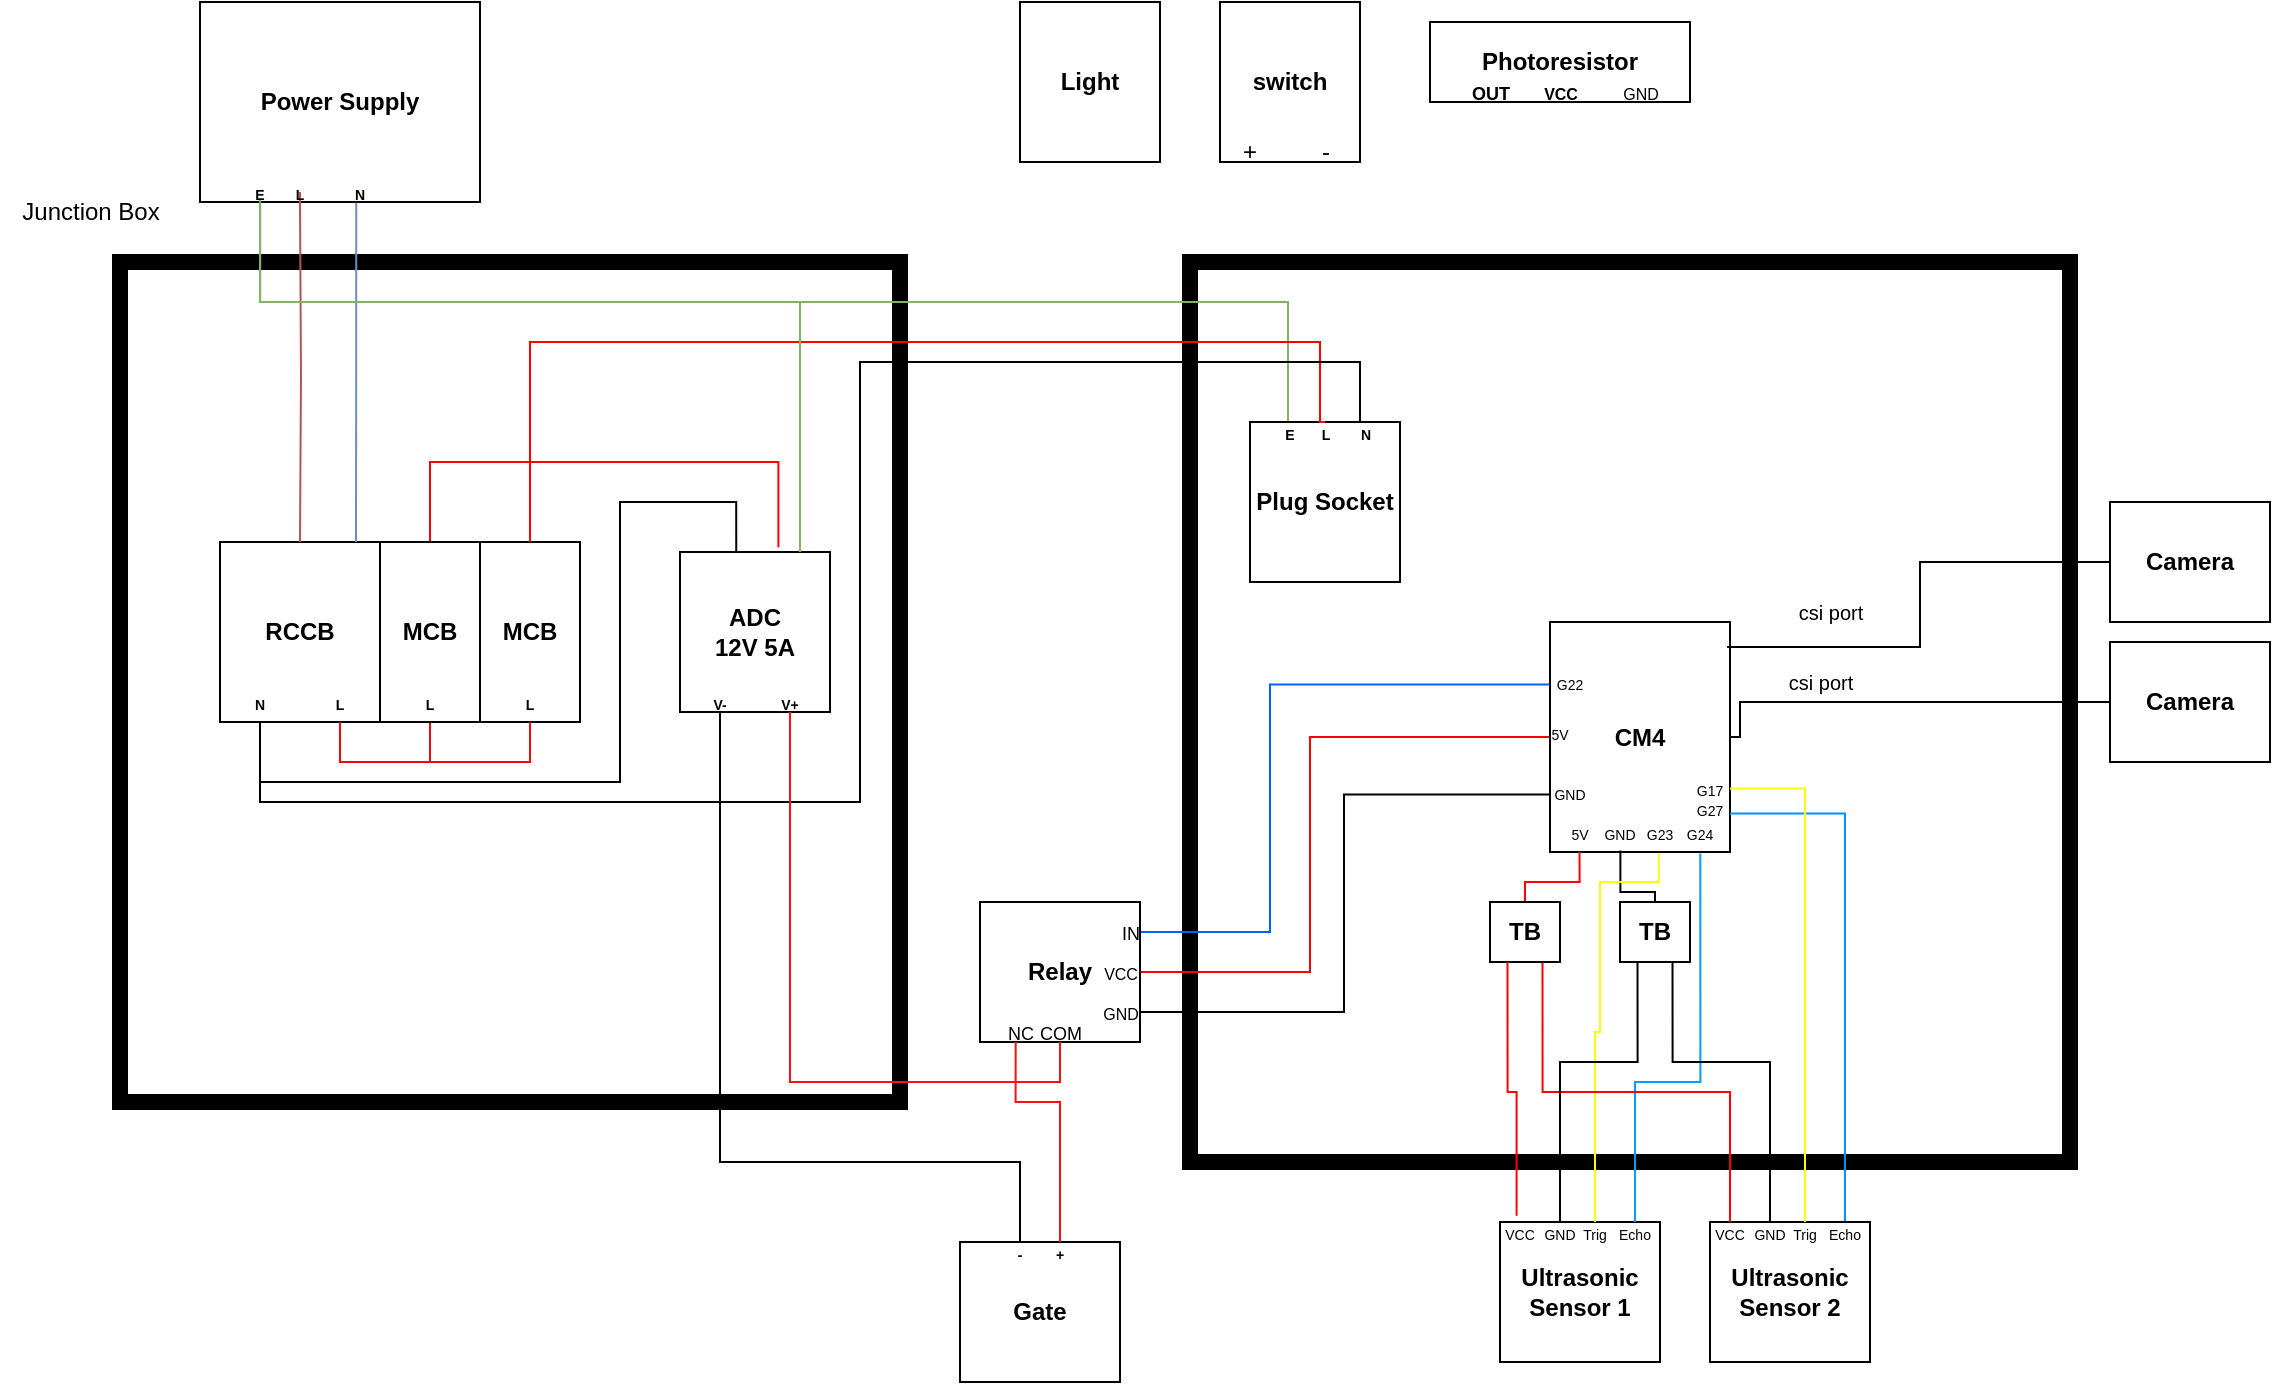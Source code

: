 <mxfile version="24.7.17">
  <diagram name="Page-1" id="wtwuRJDohiXJxMhdiAaB">
    <mxGraphModel dx="2351" dy="816" grid="1" gridSize="10" guides="1" tooltips="1" connect="1" arrows="1" fold="1" page="1" pageScale="1" pageWidth="850" pageHeight="1100" math="0" shadow="0">
      <root>
        <mxCell id="0" />
        <mxCell id="1" parent="0" />
        <mxCell id="ERlevaDysUwHX_WlNaQ5-1" value="" style="rounded=0;whiteSpace=wrap;html=1;fillColor=none;strokeWidth=8;" parent="1" vertex="1">
          <mxGeometry x="-1610" y="160" width="390" height="420" as="geometry" />
        </mxCell>
        <mxCell id="ERlevaDysUwHX_WlNaQ5-2" value="" style="rounded=0;whiteSpace=wrap;html=1;fillColor=none;strokeWidth=8;strokeColor=#000000;" parent="1" vertex="1">
          <mxGeometry x="-1075" y="160" width="440" height="450" as="geometry" />
        </mxCell>
        <mxCell id="ERlevaDysUwHX_WlNaQ5-3" style="edgeStyle=orthogonalEdgeStyle;rounded=0;orthogonalLoop=1;jettySize=auto;html=1;exitX=0;exitY=0.75;exitDx=0;exitDy=0;endArrow=none;endFill=0;entryX=0.962;entryY=0.222;entryDx=0;entryDy=0;entryPerimeter=0;" parent="1" source="ERlevaDysUwHX_WlNaQ5-6" target="ERlevaDysUwHX_WlNaQ5-34" edge="1">
          <mxGeometry relative="1" as="geometry">
            <Array as="points">
              <mxPoint x="-998" y="426" />
              <mxPoint x="-998" y="535" />
              <mxPoint x="-1122" y="535" />
            </Array>
          </mxGeometry>
        </mxCell>
        <mxCell id="ERlevaDysUwHX_WlNaQ5-4" style="edgeStyle=orthogonalEdgeStyle;rounded=0;orthogonalLoop=1;jettySize=auto;html=1;exitX=0;exitY=0.5;exitDx=0;exitDy=0;entryX=1;entryY=0.5;entryDx=0;entryDy=0;endArrow=none;endFill=0;strokeColor=#ff0000;" parent="1" source="ERlevaDysUwHX_WlNaQ5-6" target="ERlevaDysUwHX_WlNaQ5-28" edge="1">
          <mxGeometry relative="1" as="geometry">
            <Array as="points">
              <mxPoint x="-1015" y="398" />
              <mxPoint x="-1015" y="515" />
            </Array>
          </mxGeometry>
        </mxCell>
        <mxCell id="ERlevaDysUwHX_WlNaQ5-5" style="edgeStyle=orthogonalEdgeStyle;rounded=0;orthogonalLoop=1;jettySize=auto;html=1;exitX=0;exitY=0.25;exitDx=0;exitDy=0;endArrow=none;endFill=0;strokeColor=#0062ff;entryX=0.667;entryY=0.5;entryDx=0;entryDy=0;entryPerimeter=0;" parent="1" target="ERlevaDysUwHX_WlNaQ5-29" edge="1">
          <mxGeometry relative="1" as="geometry">
            <mxPoint x="-895" y="371.25" as="sourcePoint" />
            <mxPoint x="-1100" y="500" as="targetPoint" />
            <Array as="points">
              <mxPoint x="-1035" y="371" />
              <mxPoint x="-1035" y="495" />
            </Array>
          </mxGeometry>
        </mxCell>
        <mxCell id="ERlevaDysUwHX_WlNaQ5-6" value="&lt;b&gt;CM4&lt;/b&gt;" style="rounded=0;whiteSpace=wrap;html=1;" parent="1" vertex="1">
          <mxGeometry x="-895" y="340" width="90" height="115" as="geometry" />
        </mxCell>
        <mxCell id="BmCv4My_hSc1jJaQvwXa-7" style="edgeStyle=orthogonalEdgeStyle;rounded=0;orthogonalLoop=1;jettySize=auto;html=1;exitX=0.75;exitY=1;exitDx=0;exitDy=0;entryX=0.5;entryY=1;entryDx=0;entryDy=0;endArrow=none;endFill=0;strokeColor=#f10909;" parent="1" source="ERlevaDysUwHX_WlNaQ5-9" target="BmCv4My_hSc1jJaQvwXa-1" edge="1">
          <mxGeometry relative="1" as="geometry" />
        </mxCell>
        <mxCell id="BmCv4My_hSc1jJaQvwXa-8" style="edgeStyle=orthogonalEdgeStyle;rounded=0;orthogonalLoop=1;jettySize=auto;html=1;exitX=0.25;exitY=1;exitDx=0;exitDy=0;endArrow=none;endFill=0;entryX=0.375;entryY=0.055;entryDx=0;entryDy=0;entryPerimeter=0;" parent="1" source="ERlevaDysUwHX_WlNaQ5-9" target="BmCv4My_hSc1jJaQvwXa-5" edge="1">
          <mxGeometry relative="1" as="geometry">
            <mxPoint x="-1310" y="300" as="targetPoint" />
            <Array as="points">
              <mxPoint x="-1540" y="420" />
              <mxPoint x="-1360" y="420" />
              <mxPoint x="-1360" y="280" />
              <mxPoint x="-1302" y="280" />
            </Array>
          </mxGeometry>
        </mxCell>
        <mxCell id="ERlevaDysUwHX_WlNaQ5-9" value="&lt;b&gt;RCCB&lt;/b&gt;" style="rounded=0;whiteSpace=wrap;html=1;" parent="1" vertex="1">
          <mxGeometry x="-1560" y="300" width="80" height="90" as="geometry" />
        </mxCell>
        <mxCell id="ERlevaDysUwHX_WlNaQ5-13" value="&lt;b&gt;Ultrasonic Sensor 1&lt;/b&gt;" style="rounded=0;whiteSpace=wrap;html=1;" parent="1" vertex="1">
          <mxGeometry x="-920" y="640" width="80" height="70" as="geometry" />
        </mxCell>
        <mxCell id="ERlevaDysUwHX_WlNaQ5-14" value="&lt;b&gt;Camera&lt;/b&gt;" style="rounded=0;whiteSpace=wrap;html=1;" parent="1" vertex="1">
          <mxGeometry x="-615" y="280" width="80" height="60" as="geometry" />
        </mxCell>
        <mxCell id="BmCv4My_hSc1jJaQvwXa-4" style="edgeStyle=orthogonalEdgeStyle;rounded=0;orthogonalLoop=1;jettySize=auto;html=1;exitX=0.25;exitY=1;exitDx=0;exitDy=0;entryX=0.25;entryY=0;entryDx=0;entryDy=0;endArrow=none;endFill=0;fillColor=#d5e8d4;strokeColor=#82b366;" parent="1" source="ERlevaDysUwHX_WlNaQ5-15" target="BmCv4My_hSc1jJaQvwXa-3" edge="1">
          <mxGeometry relative="1" as="geometry">
            <Array as="points">
              <mxPoint x="-1540" y="130" />
              <mxPoint x="-1540" y="180" />
              <mxPoint x="-1026" y="180" />
              <mxPoint x="-1026" y="240" />
            </Array>
          </mxGeometry>
        </mxCell>
        <mxCell id="ERlevaDysUwHX_WlNaQ5-15" value="&lt;b&gt;Power Supply&lt;/b&gt;" style="rounded=0;whiteSpace=wrap;html=1;" parent="1" vertex="1">
          <mxGeometry x="-1570" y="30" width="140" height="100" as="geometry" />
        </mxCell>
        <mxCell id="ERlevaDysUwHX_WlNaQ5-17" value="&lt;b&gt;Gate&lt;/b&gt;" style="rounded=0;whiteSpace=wrap;html=1;" parent="1" vertex="1">
          <mxGeometry x="-1190" y="650" width="80" height="70" as="geometry" />
        </mxCell>
        <mxCell id="ERlevaDysUwHX_WlNaQ5-19" value="&lt;b&gt;switch&lt;/b&gt;" style="rounded=0;whiteSpace=wrap;html=1;" parent="1" vertex="1">
          <mxGeometry x="-1060" y="30" width="70" height="80" as="geometry" />
        </mxCell>
        <mxCell id="ERlevaDysUwHX_WlNaQ5-20" value="&lt;font style=&quot;font-size: 7px;&quot;&gt;VCC&lt;/font&gt;" style="text;html=1;align=center;verticalAlign=middle;whiteSpace=wrap;rounded=0;" parent="1" vertex="1">
          <mxGeometry x="-920" y="640" width="20" height="10" as="geometry" />
        </mxCell>
        <mxCell id="ERlevaDysUwHX_WlNaQ5-21" value="&lt;font style=&quot;font-size: 7px;&quot;&gt;GND&lt;/font&gt;" style="text;html=1;align=center;verticalAlign=middle;whiteSpace=wrap;rounded=0;" parent="1" vertex="1">
          <mxGeometry x="-900" y="640" width="20" height="10" as="geometry" />
        </mxCell>
        <mxCell id="ERlevaDysUwHX_WlNaQ5-22" value="&lt;span style=&quot;font-size: 7px;&quot;&gt;Trig&lt;/span&gt;" style="text;html=1;align=center;verticalAlign=middle;whiteSpace=wrap;rounded=0;" parent="1" vertex="1">
          <mxGeometry x="-885" y="640" width="25" height="10" as="geometry" />
        </mxCell>
        <mxCell id="yuBtgFHOLs6tTAab4F3q-2" style="edgeStyle=orthogonalEdgeStyle;rounded=0;orthogonalLoop=1;jettySize=auto;html=1;entryX=0.5;entryY=0;entryDx=0;entryDy=0;endArrow=none;endFill=0;strokeColor=#ff0000;exitX=0.164;exitY=0.999;exitDx=0;exitDy=0;exitPerimeter=0;" parent="1" source="ERlevaDysUwHX_WlNaQ5-6" target="yuBtgFHOLs6tTAab4F3q-1" edge="1">
          <mxGeometry relative="1" as="geometry">
            <mxPoint x="-880" y="460" as="sourcePoint" />
            <Array as="points">
              <mxPoint x="-880" y="470" />
              <mxPoint x="-908" y="470" />
            </Array>
          </mxGeometry>
        </mxCell>
        <mxCell id="ERlevaDysUwHX_WlNaQ5-23" value="&lt;font style=&quot;font-size: 7px;&quot;&gt;5V&lt;/font&gt;" style="text;html=1;align=center;verticalAlign=middle;whiteSpace=wrap;rounded=0;" parent="1" vertex="1">
          <mxGeometry x="-890" y="440" width="20" height="10" as="geometry" />
        </mxCell>
        <mxCell id="yuBtgFHOLs6tTAab4F3q-7" value="" style="edgeStyle=orthogonalEdgeStyle;rounded=0;orthogonalLoop=1;jettySize=auto;html=1;exitX=0.391;exitY=0.994;exitDx=0;exitDy=0;exitPerimeter=0;endArrow=none;endFill=0;" parent="1" source="ERlevaDysUwHX_WlNaQ5-6" target="yuBtgFHOLs6tTAab4F3q-6" edge="1">
          <mxGeometry relative="1" as="geometry">
            <mxPoint x="-860" y="460" as="sourcePoint" />
          </mxGeometry>
        </mxCell>
        <mxCell id="ERlevaDysUwHX_WlNaQ5-24" value="&lt;font style=&quot;font-size: 7px;&quot;&gt;GND&lt;/font&gt;" style="text;html=1;align=center;verticalAlign=middle;whiteSpace=wrap;rounded=0;" parent="1" vertex="1">
          <mxGeometry x="-870" y="440" width="20" height="10" as="geometry" />
        </mxCell>
        <mxCell id="yuBtgFHOLs6tTAab4F3q-10" style="edgeStyle=orthogonalEdgeStyle;rounded=0;orthogonalLoop=1;jettySize=auto;html=1;entryX=0.5;entryY=0;entryDx=0;entryDy=0;exitX=0.604;exitY=1.004;exitDx=0;exitDy=0;exitPerimeter=0;strokeColor=#fbff05;endArrow=none;endFill=0;" parent="1" source="ERlevaDysUwHX_WlNaQ5-6" target="ERlevaDysUwHX_WlNaQ5-22" edge="1">
          <mxGeometry relative="1" as="geometry">
            <mxPoint x="-840" y="460" as="sourcePoint" />
            <Array as="points">
              <mxPoint x="-841" y="470" />
              <mxPoint x="-870" y="470" />
              <mxPoint x="-870" y="545" />
              <mxPoint x="-872" y="545" />
            </Array>
          </mxGeometry>
        </mxCell>
        <mxCell id="ERlevaDysUwHX_WlNaQ5-25" value="&lt;span style=&quot;font-size: 7px;&quot;&gt;G23&lt;/span&gt;" style="text;html=1;align=center;verticalAlign=middle;whiteSpace=wrap;rounded=0;" parent="1" vertex="1">
          <mxGeometry x="-850" y="440" width="20" height="10" as="geometry" />
        </mxCell>
        <mxCell id="ERlevaDysUwHX_WlNaQ5-28" value="&lt;b&gt;Relay&lt;/b&gt;" style="rounded=0;whiteSpace=wrap;html=1;" parent="1" vertex="1">
          <mxGeometry x="-1180" y="480" width="80" height="70" as="geometry" />
        </mxCell>
        <mxCell id="ERlevaDysUwHX_WlNaQ5-29" value="&lt;font style=&quot;font-size: 9px;&quot;&gt;IN&lt;/font&gt;" style="text;html=1;align=center;verticalAlign=middle;resizable=0;points=[];autosize=1;strokeColor=none;fillColor=none;" parent="1" vertex="1">
          <mxGeometry x="-1120" y="480" width="30" height="30" as="geometry" />
        </mxCell>
        <mxCell id="ERlevaDysUwHX_WlNaQ5-30" value="&lt;span style=&quot;font-size: 8px;&quot;&gt;VCC&lt;/span&gt;" style="text;html=1;align=center;verticalAlign=middle;resizable=0;points=[];autosize=1;strokeColor=none;fillColor=none;" parent="1" vertex="1">
          <mxGeometry x="-1130" y="500" width="40" height="30" as="geometry" />
        </mxCell>
        <mxCell id="ERlevaDysUwHX_WlNaQ5-31" value="&lt;font size=&quot;1&quot;&gt;&lt;span style=&quot;font-size: 8px;&quot;&gt;GND&lt;/span&gt;&lt;/font&gt;" style="text;html=1;align=center;verticalAlign=middle;resizable=0;points=[];autosize=1;strokeColor=none;fillColor=none;" parent="1" vertex="1">
          <mxGeometry x="-1130" y="520" width="40" height="30" as="geometry" />
        </mxCell>
        <mxCell id="ERlevaDysUwHX_WlNaQ5-32" style="edgeStyle=orthogonalEdgeStyle;rounded=0;orthogonalLoop=1;jettySize=auto;html=1;entryX=0.5;entryY=0;entryDx=0;entryDy=0;endArrow=none;endFill=0;fillColor=#f8cecc;strokeColor=#b85450;" parent="1" target="ERlevaDysUwHX_WlNaQ5-9" edge="1">
          <mxGeometry relative="1" as="geometry">
            <Array as="points" />
            <mxPoint x="-1520" y="130" as="sourcePoint" />
          </mxGeometry>
        </mxCell>
        <mxCell id="ERlevaDysUwHX_WlNaQ5-33" value="&lt;font style=&quot;font-size: 9px;&quot;&gt;NC&lt;/font&gt;" style="text;html=1;align=center;verticalAlign=middle;resizable=0;points=[];autosize=1;strokeColor=none;fillColor=none;" parent="1" vertex="1">
          <mxGeometry x="-1180" y="530" width="40" height="30" as="geometry" />
        </mxCell>
        <mxCell id="ERlevaDysUwHX_WlNaQ5-34" value="&lt;font style=&quot;font-size: 9px;&quot;&gt;COM&lt;/font&gt;" style="text;html=1;align=center;verticalAlign=middle;resizable=0;points=[];autosize=1;strokeColor=none;fillColor=none;" parent="1" vertex="1">
          <mxGeometry x="-1160" y="530" width="40" height="30" as="geometry" />
        </mxCell>
        <mxCell id="ERlevaDysUwHX_WlNaQ5-35" value="&lt;font style=&quot;font-size: 7px;&quot;&gt;5V&lt;/font&gt;" style="text;html=1;align=center;verticalAlign=middle;whiteSpace=wrap;rounded=0;" parent="1" vertex="1">
          <mxGeometry x="-900" y="390" width="20" height="10" as="geometry" />
        </mxCell>
        <mxCell id="ERlevaDysUwHX_WlNaQ5-36" value="&lt;font style=&quot;font-size: 7px;&quot;&gt;GND&lt;/font&gt;" style="text;html=1;align=center;verticalAlign=middle;whiteSpace=wrap;rounded=0;" parent="1" vertex="1">
          <mxGeometry x="-895" y="420" width="20" height="10" as="geometry" />
        </mxCell>
        <mxCell id="ERlevaDysUwHX_WlNaQ5-37" value="&lt;span style=&quot;font-size: 7px;&quot;&gt;G22&lt;/span&gt;" style="text;html=1;align=center;verticalAlign=middle;whiteSpace=wrap;rounded=0;" parent="1" vertex="1">
          <mxGeometry x="-895" y="365" width="20" height="10" as="geometry" />
        </mxCell>
        <mxCell id="ERlevaDysUwHX_WlNaQ5-38" value="&lt;span style=&quot;font-size: 7px;&quot;&gt;&lt;b&gt;-&lt;/b&gt;&lt;/span&gt;" style="text;html=1;align=center;verticalAlign=middle;whiteSpace=wrap;rounded=0;strokeWidth=0;" parent="1" vertex="1">
          <mxGeometry x="-1170" y="650" width="20" height="10" as="geometry" />
        </mxCell>
        <mxCell id="ERlevaDysUwHX_WlNaQ5-39" value="&lt;span style=&quot;font-size: 7px;&quot;&gt;&lt;b&gt;+&lt;/b&gt;&lt;/span&gt;" style="text;html=1;align=center;verticalAlign=middle;whiteSpace=wrap;rounded=0;strokeWidth=0;" parent="1" vertex="1">
          <mxGeometry x="-1150" y="650" width="20" height="10" as="geometry" />
        </mxCell>
        <mxCell id="ERlevaDysUwHX_WlNaQ5-40" value="Junction Box" style="text;html=1;align=center;verticalAlign=middle;resizable=0;points=[];autosize=1;strokeColor=none;fillColor=none;" parent="1" vertex="1">
          <mxGeometry x="-1670" y="120" width="90" height="30" as="geometry" />
        </mxCell>
        <mxCell id="ERlevaDysUwHX_WlNaQ5-41" value="" style="edgeStyle=orthogonalEdgeStyle;rounded=0;orthogonalLoop=1;jettySize=auto;html=1;entryX=0;entryY=0.5;entryDx=0;entryDy=0;endArrow=none;endFill=0;exitX=0.984;exitY=0.109;exitDx=0;exitDy=0;exitPerimeter=0;" parent="1" source="ERlevaDysUwHX_WlNaQ5-6" target="ERlevaDysUwHX_WlNaQ5-14" edge="1">
          <mxGeometry relative="1" as="geometry">
            <mxPoint x="-805" y="398" as="sourcePoint" />
            <mxPoint x="-735" y="398" as="targetPoint" />
          </mxGeometry>
        </mxCell>
        <mxCell id="ERlevaDysUwHX_WlNaQ5-42" value="&lt;font style=&quot;font-size: 10px;&quot;&gt;csi port&lt;/font&gt;" style="text;html=1;align=center;verticalAlign=middle;resizable=0;points=[];autosize=1;strokeColor=none;fillColor=none;" parent="1" vertex="1">
          <mxGeometry x="-785" y="320" width="60" height="30" as="geometry" />
        </mxCell>
        <mxCell id="I6IkkmFx6_OGAasFasy2-1" value="+" style="text;html=1;align=center;verticalAlign=middle;whiteSpace=wrap;rounded=0;" parent="1" vertex="1">
          <mxGeometry x="-1060" y="105" width="30" as="geometry" />
        </mxCell>
        <mxCell id="I6IkkmFx6_OGAasFasy2-2" value="-" style="text;html=1;align=center;verticalAlign=middle;whiteSpace=wrap;rounded=0;" parent="1" vertex="1">
          <mxGeometry x="-1022.5" y="100" width="30" height="10" as="geometry" />
        </mxCell>
        <mxCell id="I6IkkmFx6_OGAasFasy2-3" value="&lt;b&gt;Photoresistor&lt;/b&gt;" style="rounded=0;whiteSpace=wrap;html=1;rotation=0;" parent="1" vertex="1">
          <mxGeometry x="-955" y="40" width="130" height="40" as="geometry" />
        </mxCell>
        <mxCell id="I6IkkmFx6_OGAasFasy2-7" value="&lt;span style=&quot;font-size: 8px;&quot;&gt;&lt;b&gt;VCC&lt;/b&gt;&lt;/span&gt;" style="text;html=1;align=center;verticalAlign=middle;resizable=0;points=[];autosize=1;strokeColor=none;fillColor=none;" parent="1" vertex="1">
          <mxGeometry x="-910" y="60" width="40" height="30" as="geometry" />
        </mxCell>
        <mxCell id="I6IkkmFx6_OGAasFasy2-8" value="&lt;font size=&quot;1&quot;&gt;&lt;span style=&quot;font-size: 8px;&quot;&gt;GND&lt;/span&gt;&lt;/font&gt;" style="text;html=1;align=center;verticalAlign=middle;resizable=0;points=[];autosize=1;strokeColor=none;fillColor=none;" parent="1" vertex="1">
          <mxGeometry x="-870" y="60" width="40" height="30" as="geometry" />
        </mxCell>
        <mxCell id="I6IkkmFx6_OGAasFasy2-9" value="&lt;font style=&quot;font-size: 9px;&quot;&gt;&lt;b&gt;OUT&lt;/b&gt;&lt;/font&gt;" style="text;html=1;align=center;verticalAlign=middle;resizable=0;points=[];autosize=1;strokeColor=none;fillColor=none;" parent="1" vertex="1">
          <mxGeometry x="-945" y="60" width="40" height="30" as="geometry" />
        </mxCell>
        <mxCell id="I6IkkmFx6_OGAasFasy2-17" value="&lt;b&gt;Light&lt;/b&gt;" style="rounded=0;whiteSpace=wrap;html=1;" parent="1" vertex="1">
          <mxGeometry x="-1160" y="30" width="70" height="80" as="geometry" />
        </mxCell>
        <mxCell id="I6IkkmFx6_OGAasFasy2-18" style="edgeStyle=orthogonalEdgeStyle;rounded=0;orthogonalLoop=1;jettySize=auto;html=1;exitX=0.656;exitY=-0.029;exitDx=0;exitDy=0;entryX=0.5;entryY=0;entryDx=0;entryDy=0;endArrow=none;endFill=0;strokeColor=#ff0000;exitPerimeter=0;" parent="1" source="BmCv4My_hSc1jJaQvwXa-5" target="BmCv4My_hSc1jJaQvwXa-1" edge="1">
          <mxGeometry relative="1" as="geometry">
            <Array as="points">
              <mxPoint x="-1281" y="260" />
              <mxPoint x="-1455" y="260" />
            </Array>
          </mxGeometry>
        </mxCell>
        <mxCell id="BmCv4My_hSc1jJaQvwXa-1" value="&lt;b&gt;MCB&lt;/b&gt;" style="rounded=0;whiteSpace=wrap;html=1;" parent="1" vertex="1">
          <mxGeometry x="-1480" y="300" width="50" height="90" as="geometry" />
        </mxCell>
        <mxCell id="BmCv4My_hSc1jJaQvwXa-2" value="&lt;b&gt;MCB&lt;/b&gt;" style="rounded=0;whiteSpace=wrap;html=1;" parent="1" vertex="1">
          <mxGeometry x="-1430" y="300" width="50" height="90" as="geometry" />
        </mxCell>
        <mxCell id="BmCv4My_hSc1jJaQvwXa-3" value="&lt;b&gt;Plug Socket&lt;/b&gt;" style="rounded=0;whiteSpace=wrap;html=1;" parent="1" vertex="1">
          <mxGeometry x="-1045" y="240" width="75" height="80" as="geometry" />
        </mxCell>
        <mxCell id="BmCv4My_hSc1jJaQvwXa-5" value="&lt;b&gt;ADC&lt;/b&gt;&lt;div&gt;&lt;b&gt;12V 5A&lt;/b&gt;&lt;/div&gt;" style="rounded=0;whiteSpace=wrap;html=1;" parent="1" vertex="1">
          <mxGeometry x="-1330" y="305" width="75" height="80" as="geometry" />
        </mxCell>
        <mxCell id="BmCv4My_hSc1jJaQvwXa-6" style="edgeStyle=orthogonalEdgeStyle;rounded=0;orthogonalLoop=1;jettySize=auto;html=1;exitX=0.558;exitY=1.004;exitDx=0;exitDy=0;endArrow=none;endFill=0;exitPerimeter=0;fillColor=#dae8fc;strokeColor=#6c8ebf;" parent="1" source="ERlevaDysUwHX_WlNaQ5-15" edge="1">
          <mxGeometry relative="1" as="geometry">
            <mxPoint x="-1492" y="300" as="targetPoint" />
          </mxGeometry>
        </mxCell>
        <mxCell id="BmCv4My_hSc1jJaQvwXa-9" style="edgeStyle=orthogonalEdgeStyle;rounded=0;orthogonalLoop=1;jettySize=auto;html=1;exitX=0.75;exitY=1;exitDx=0;exitDy=0;entryX=0.5;entryY=1;entryDx=0;entryDy=0;endArrow=none;endFill=0;strokeColor=#f10909;" parent="1" source="ERlevaDysUwHX_WlNaQ5-9" target="BmCv4My_hSc1jJaQvwXa-2" edge="1">
          <mxGeometry relative="1" as="geometry">
            <mxPoint x="-1490" y="400" as="sourcePoint" />
            <mxPoint x="-1445" y="400" as="targetPoint" />
          </mxGeometry>
        </mxCell>
        <mxCell id="BmCv4My_hSc1jJaQvwXa-10" style="edgeStyle=orthogonalEdgeStyle;rounded=0;orthogonalLoop=1;jettySize=auto;html=1;exitX=0.5;exitY=0;exitDx=0;exitDy=0;entryX=0.5;entryY=0;entryDx=0;entryDy=0;endArrow=none;endFill=0;strokeColor=#ff0000;" parent="1" source="BmCv4My_hSc1jJaQvwXa-3" target="BmCv4My_hSc1jJaQvwXa-2" edge="1">
          <mxGeometry relative="1" as="geometry">
            <mxPoint x="-1270" y="390" as="sourcePoint" />
            <mxPoint x="-1445" y="310" as="targetPoint" />
            <Array as="points">
              <mxPoint x="-1010" y="240" />
              <mxPoint x="-1010" y="200" />
              <mxPoint x="-1405" y="200" />
            </Array>
          </mxGeometry>
        </mxCell>
        <mxCell id="BmCv4My_hSc1jJaQvwXa-11" style="edgeStyle=orthogonalEdgeStyle;rounded=0;orthogonalLoop=1;jettySize=auto;html=1;exitX=0.25;exitY=1;exitDx=0;exitDy=0;entryX=0.75;entryY=0;entryDx=0;entryDy=0;endArrow=none;endFill=0;" parent="1" source="ERlevaDysUwHX_WlNaQ5-9" target="BmCv4My_hSc1jJaQvwXa-3" edge="1">
          <mxGeometry relative="1" as="geometry">
            <mxPoint x="-1530" y="400" as="sourcePoint" />
            <mxPoint x="-1301" y="395" as="targetPoint" />
            <Array as="points">
              <mxPoint x="-1540" y="430" />
              <mxPoint x="-1240" y="430" />
              <mxPoint x="-1240" y="210" />
              <mxPoint x="-990" y="210" />
              <mxPoint x="-990" y="240" />
            </Array>
          </mxGeometry>
        </mxCell>
        <mxCell id="BmCv4My_hSc1jJaQvwXa-13" value="&lt;span style=&quot;font-size: 7px;&quot;&gt;Echo&lt;/span&gt;" style="text;html=1;align=center;verticalAlign=middle;whiteSpace=wrap;rounded=0;" parent="1" vertex="1">
          <mxGeometry x="-865" y="640" width="25" height="10" as="geometry" />
        </mxCell>
        <mxCell id="yuBtgFHOLs6tTAab4F3q-11" style="edgeStyle=orthogonalEdgeStyle;rounded=0;orthogonalLoop=1;jettySize=auto;html=1;entryX=0.5;entryY=0;entryDx=0;entryDy=0;strokeColor=#009dff;exitX=0.835;exitY=1.006;exitDx=0;exitDy=0;exitPerimeter=0;endArrow=none;endFill=0;" parent="1" source="ERlevaDysUwHX_WlNaQ5-6" target="BmCv4My_hSc1jJaQvwXa-13" edge="1">
          <mxGeometry relative="1" as="geometry">
            <mxPoint x="-820" y="460" as="sourcePoint" />
            <Array as="points">
              <mxPoint x="-820" y="570" />
              <mxPoint x="-853" y="570" />
            </Array>
          </mxGeometry>
        </mxCell>
        <mxCell id="BmCv4My_hSc1jJaQvwXa-16" value="&lt;span style=&quot;font-size: 7px;&quot;&gt;G24&lt;/span&gt;" style="text;html=1;align=center;verticalAlign=middle;whiteSpace=wrap;rounded=0;" parent="1" vertex="1">
          <mxGeometry x="-830" y="440" width="20" height="10" as="geometry" />
        </mxCell>
        <mxCell id="BmCv4My_hSc1jJaQvwXa-17" value="&lt;b&gt;Camera&lt;/b&gt;" style="rounded=0;whiteSpace=wrap;html=1;" parent="1" vertex="1">
          <mxGeometry x="-615" y="350" width="80" height="60" as="geometry" />
        </mxCell>
        <mxCell id="BmCv4My_hSc1jJaQvwXa-18" value="" style="edgeStyle=orthogonalEdgeStyle;rounded=0;orthogonalLoop=1;jettySize=auto;html=1;entryX=0;entryY=0.5;entryDx=0;entryDy=0;endArrow=none;endFill=0;exitX=1;exitY=0.5;exitDx=0;exitDy=0;" parent="1" source="ERlevaDysUwHX_WlNaQ5-6" target="BmCv4My_hSc1jJaQvwXa-17" edge="1">
          <mxGeometry relative="1" as="geometry">
            <mxPoint x="-806" y="420" as="sourcePoint" />
            <mxPoint x="-735" y="486.25" as="targetPoint" />
            <Array as="points">
              <mxPoint x="-800" y="398" />
              <mxPoint x="-800" y="380" />
            </Array>
          </mxGeometry>
        </mxCell>
        <mxCell id="BmCv4My_hSc1jJaQvwXa-19" value="&lt;font style=&quot;font-size: 10px;&quot;&gt;csi port&lt;/font&gt;" style="text;html=1;align=center;verticalAlign=middle;resizable=0;points=[];autosize=1;strokeColor=none;fillColor=none;" parent="1" vertex="1">
          <mxGeometry x="-790" y="355" width="60" height="30" as="geometry" />
        </mxCell>
        <mxCell id="yuBtgFHOLs6tTAab4F3q-14" style="edgeStyle=orthogonalEdgeStyle;rounded=0;orthogonalLoop=1;jettySize=auto;html=1;entryX=0.5;entryY=0;entryDx=0;entryDy=0;exitX=1;exitY=0.75;exitDx=0;exitDy=0;strokeColor=#0091ff;endArrow=none;endFill=0;" parent="1" source="BmCv4My_hSc1jJaQvwXa-28" target="BmCv4My_hSc1jJaQvwXa-41" edge="1">
          <mxGeometry relative="1" as="geometry">
            <mxPoint x="-800" y="440" as="sourcePoint" />
          </mxGeometry>
        </mxCell>
        <mxCell id="BmCv4My_hSc1jJaQvwXa-28" value="&lt;span style=&quot;font-size: 7px;&quot;&gt;G27&lt;/span&gt;" style="text;html=1;align=center;verticalAlign=middle;whiteSpace=wrap;rounded=0;" parent="1" vertex="1">
          <mxGeometry x="-825" y="428.25" width="20" height="10" as="geometry" />
        </mxCell>
        <mxCell id="BmCv4My_hSc1jJaQvwXa-37" value="&lt;b&gt;Ultrasonic Sensor 2&lt;/b&gt;" style="rounded=0;whiteSpace=wrap;html=1;" parent="1" vertex="1">
          <mxGeometry x="-815" y="640" width="80" height="70" as="geometry" />
        </mxCell>
        <mxCell id="BmCv4My_hSc1jJaQvwXa-38" value="&lt;font style=&quot;font-size: 7px;&quot;&gt;VCC&lt;/font&gt;" style="text;html=1;align=center;verticalAlign=middle;whiteSpace=wrap;rounded=0;" parent="1" vertex="1">
          <mxGeometry x="-815" y="640" width="20" height="10" as="geometry" />
        </mxCell>
        <mxCell id="BmCv4My_hSc1jJaQvwXa-39" value="&lt;font style=&quot;font-size: 7px;&quot;&gt;GND&lt;/font&gt;" style="text;html=1;align=center;verticalAlign=middle;whiteSpace=wrap;rounded=0;" parent="1" vertex="1">
          <mxGeometry x="-795" y="640" width="20" height="10" as="geometry" />
        </mxCell>
        <mxCell id="BmCv4My_hSc1jJaQvwXa-40" value="&lt;span style=&quot;font-size: 7px;&quot;&gt;Trig&lt;/span&gt;" style="text;html=1;align=center;verticalAlign=middle;whiteSpace=wrap;rounded=0;" parent="1" vertex="1">
          <mxGeometry x="-780" y="640" width="25" height="10" as="geometry" />
        </mxCell>
        <mxCell id="BmCv4My_hSc1jJaQvwXa-41" value="&lt;span style=&quot;font-size: 7px;&quot;&gt;Echo&lt;/span&gt;" style="text;html=1;align=center;verticalAlign=middle;whiteSpace=wrap;rounded=0;" parent="1" vertex="1">
          <mxGeometry x="-760" y="640" width="25" height="10" as="geometry" />
        </mxCell>
        <mxCell id="yuBtgFHOLs6tTAab4F3q-13" style="edgeStyle=orthogonalEdgeStyle;rounded=0;orthogonalLoop=1;jettySize=auto;html=1;entryX=0.5;entryY=0;entryDx=0;entryDy=0;exitX=1;exitY=0.5;exitDx=0;exitDy=0;endArrow=none;endFill=0;strokeColor=#fbff05;" parent="1" source="BmCv4My_hSc1jJaQvwXa-42" target="BmCv4My_hSc1jJaQvwXa-40" edge="1">
          <mxGeometry relative="1" as="geometry">
            <mxPoint x="-800" y="423" as="sourcePoint" />
          </mxGeometry>
        </mxCell>
        <mxCell id="BmCv4My_hSc1jJaQvwXa-42" value="&lt;span style=&quot;font-size: 7px;&quot;&gt;G17&lt;/span&gt;" style="text;html=1;align=center;verticalAlign=middle;whiteSpace=wrap;rounded=0;" parent="1" vertex="1">
          <mxGeometry x="-825" y="418.25" width="20" height="10" as="geometry" />
        </mxCell>
        <mxCell id="BmCv4My_hSc1jJaQvwXa-49" style="edgeStyle=orthogonalEdgeStyle;rounded=0;orthogonalLoop=1;jettySize=auto;html=1;exitX=0.215;exitY=0.983;exitDx=0;exitDy=0;endArrow=none;endFill=0;fillColor=#d5e8d4;strokeColor=#82b366;exitPerimeter=0;" parent="1" source="ERlevaDysUwHX_WlNaQ5-15" edge="1">
          <mxGeometry relative="1" as="geometry">
            <mxPoint x="-1525" y="140" as="sourcePoint" />
            <mxPoint x="-1270" y="305" as="targetPoint" />
            <Array as="points">
              <mxPoint x="-1540" y="180" />
              <mxPoint x="-1270" y="180" />
              <mxPoint x="-1270" y="304" />
            </Array>
          </mxGeometry>
        </mxCell>
        <mxCell id="BmCv4My_hSc1jJaQvwXa-50" style="edgeStyle=orthogonalEdgeStyle;rounded=0;orthogonalLoop=1;jettySize=auto;html=1;exitX=0.5;exitY=1;exitDx=0;exitDy=0;endArrow=none;endFill=0;strokeColor=#FF0F0F;entryX=0.5;entryY=0.667;entryDx=0;entryDy=0;entryPerimeter=0;" parent="1" source="BmCv4My_hSc1jJaQvwXa-53" target="ERlevaDysUwHX_WlNaQ5-34" edge="1">
          <mxGeometry relative="1" as="geometry">
            <mxPoint x="-1340" y="620" as="sourcePoint" />
            <mxPoint x="-1340" y="760" as="targetPoint" />
            <Array as="points">
              <mxPoint x="-1275" y="570" />
              <mxPoint x="-1140" y="570" />
            </Array>
          </mxGeometry>
        </mxCell>
        <mxCell id="BmCv4My_hSc1jJaQvwXa-51" style="edgeStyle=orthogonalEdgeStyle;rounded=0;orthogonalLoop=1;jettySize=auto;html=1;entryX=0.5;entryY=0;entryDx=0;entryDy=0;endArrow=none;endFill=0;exitX=0.5;exitY=1;exitDx=0;exitDy=0;" parent="1" source="BmCv4My_hSc1jJaQvwXa-52" target="ERlevaDysUwHX_WlNaQ5-38" edge="1">
          <mxGeometry relative="1" as="geometry">
            <mxPoint x="-1292.72" y="620" as="sourcePoint" />
            <mxPoint x="-1292.72" y="760" as="targetPoint" />
            <Array as="points">
              <mxPoint x="-1310" y="610" />
              <mxPoint x="-1160" y="610" />
            </Array>
          </mxGeometry>
        </mxCell>
        <mxCell id="BmCv4My_hSc1jJaQvwXa-52" value="&lt;span style=&quot;font-size: 7px;&quot;&gt;&lt;b&gt;V-&lt;/b&gt;&lt;/span&gt;" style="text;html=1;align=center;verticalAlign=middle;whiteSpace=wrap;rounded=0;strokeWidth=0;" parent="1" vertex="1">
          <mxGeometry x="-1320" y="375" width="20" height="10" as="geometry" />
        </mxCell>
        <mxCell id="BmCv4My_hSc1jJaQvwXa-53" value="&lt;span style=&quot;font-size: 7px;&quot;&gt;&lt;b&gt;V+&lt;/b&gt;&lt;/span&gt;" style="text;html=1;align=center;verticalAlign=middle;whiteSpace=wrap;rounded=0;strokeWidth=0;" parent="1" vertex="1">
          <mxGeometry x="-1285" y="375" width="20" height="10" as="geometry" />
        </mxCell>
        <mxCell id="BmCv4My_hSc1jJaQvwXa-54" style="edgeStyle=orthogonalEdgeStyle;rounded=0;orthogonalLoop=1;jettySize=auto;html=1;exitX=0.5;exitY=0;exitDx=0;exitDy=0;endArrow=none;endFill=0;strokeColor=#FF0F0F;entryX=0.446;entryY=0.667;entryDx=0;entryDy=0;entryPerimeter=0;" parent="1" source="ERlevaDysUwHX_WlNaQ5-39" target="ERlevaDysUwHX_WlNaQ5-33" edge="1">
          <mxGeometry relative="1" as="geometry">
            <mxPoint x="-1265" y="395" as="sourcePoint" />
            <mxPoint x="-1130" y="560" as="targetPoint" />
            <Array as="points">
              <mxPoint x="-1140" y="580" />
              <mxPoint x="-1162" y="580" />
            </Array>
          </mxGeometry>
        </mxCell>
        <mxCell id="BmCv4My_hSc1jJaQvwXa-56" value="&lt;span style=&quot;font-size: 7px;&quot;&gt;&lt;b&gt;N&lt;/b&gt;&lt;/span&gt;" style="text;html=1;align=center;verticalAlign=middle;whiteSpace=wrap;rounded=0;strokeWidth=0;" parent="1" vertex="1">
          <mxGeometry x="-1550" y="375" width="20" height="10" as="geometry" />
        </mxCell>
        <mxCell id="BmCv4My_hSc1jJaQvwXa-57" value="&lt;span style=&quot;font-size: 7px;&quot;&gt;&lt;b&gt;L&lt;/b&gt;&lt;/span&gt;" style="text;html=1;align=center;verticalAlign=middle;whiteSpace=wrap;rounded=0;strokeWidth=0;" parent="1" vertex="1">
          <mxGeometry x="-1510" y="375" width="20" height="10" as="geometry" />
        </mxCell>
        <mxCell id="BmCv4My_hSc1jJaQvwXa-58" value="&lt;span style=&quot;font-size: 7px;&quot;&gt;&lt;b&gt;L&lt;/b&gt;&lt;/span&gt;" style="text;html=1;align=center;verticalAlign=middle;whiteSpace=wrap;rounded=0;strokeWidth=0;" parent="1" vertex="1">
          <mxGeometry x="-1465" y="375" width="20" height="10" as="geometry" />
        </mxCell>
        <mxCell id="BmCv4My_hSc1jJaQvwXa-59" value="&lt;span style=&quot;font-size: 7px;&quot;&gt;&lt;b&gt;L&lt;/b&gt;&lt;/span&gt;" style="text;html=1;align=center;verticalAlign=middle;whiteSpace=wrap;rounded=0;strokeWidth=0;" parent="1" vertex="1">
          <mxGeometry x="-1415" y="375" width="20" height="10" as="geometry" />
        </mxCell>
        <mxCell id="BmCv4My_hSc1jJaQvwXa-60" value="&lt;span style=&quot;font-size: 7px;&quot;&gt;&lt;b&gt;L&lt;/b&gt;&lt;/span&gt;" style="text;html=1;align=center;verticalAlign=middle;whiteSpace=wrap;rounded=0;strokeWidth=0;" parent="1" vertex="1">
          <mxGeometry x="-1017.5" y="240" width="20" height="10" as="geometry" />
        </mxCell>
        <mxCell id="BmCv4My_hSc1jJaQvwXa-62" value="&lt;span style=&quot;font-size: 7px;&quot;&gt;&lt;b&gt;N&lt;/b&gt;&lt;/span&gt;" style="text;html=1;align=center;verticalAlign=middle;whiteSpace=wrap;rounded=0;strokeWidth=0;" parent="1" vertex="1">
          <mxGeometry x="-997.5" y="240" width="20" height="10" as="geometry" />
        </mxCell>
        <mxCell id="BmCv4My_hSc1jJaQvwXa-63" value="&lt;span style=&quot;font-size: 7px;&quot;&gt;&lt;b&gt;E&lt;/b&gt;&lt;/span&gt;" style="text;html=1;align=center;verticalAlign=middle;whiteSpace=wrap;rounded=0;strokeWidth=0;" parent="1" vertex="1">
          <mxGeometry x="-1035" y="240" width="20" height="10" as="geometry" />
        </mxCell>
        <mxCell id="BmCv4My_hSc1jJaQvwXa-64" value="&lt;span style=&quot;font-size: 7px;&quot;&gt;&lt;b&gt;E&lt;/b&gt;&lt;/span&gt;" style="text;html=1;align=center;verticalAlign=middle;whiteSpace=wrap;rounded=0;strokeWidth=0;" parent="1" vertex="1">
          <mxGeometry x="-1550" y="120" width="20" height="10" as="geometry" />
        </mxCell>
        <mxCell id="BmCv4My_hSc1jJaQvwXa-66" value="" style="edgeStyle=orthogonalEdgeStyle;rounded=0;orthogonalLoop=1;jettySize=auto;html=1;entryX=0.5;entryY=0;entryDx=0;entryDy=0;endArrow=none;endFill=0;fillColor=#f8cecc;strokeColor=#b85450;" parent="1" target="BmCv4My_hSc1jJaQvwXa-65" edge="1">
          <mxGeometry relative="1" as="geometry">
            <Array as="points" />
            <mxPoint x="-1520" y="130" as="sourcePoint" />
            <mxPoint x="-1520" y="300" as="targetPoint" />
          </mxGeometry>
        </mxCell>
        <mxCell id="BmCv4My_hSc1jJaQvwXa-65" value="&lt;span style=&quot;font-size: 7px;&quot;&gt;&lt;b&gt;L&lt;/b&gt;&lt;/span&gt;" style="text;html=1;align=center;verticalAlign=middle;whiteSpace=wrap;rounded=0;strokeWidth=0;" parent="1" vertex="1">
          <mxGeometry x="-1530" y="125" width="20" as="geometry" />
        </mxCell>
        <mxCell id="BmCv4My_hSc1jJaQvwXa-67" value="&lt;span style=&quot;font-size: 7px;&quot;&gt;&lt;b&gt;N&lt;/b&gt;&lt;/span&gt;" style="text;html=1;align=center;verticalAlign=middle;whiteSpace=wrap;rounded=0;strokeWidth=0;" parent="1" vertex="1">
          <mxGeometry x="-1500" y="120" width="20" height="10" as="geometry" />
        </mxCell>
        <mxCell id="yuBtgFHOLs6tTAab4F3q-5" style="edgeStyle=orthogonalEdgeStyle;rounded=0;orthogonalLoop=1;jettySize=auto;html=1;exitX=0.75;exitY=1;exitDx=0;exitDy=0;entryX=0.5;entryY=0;entryDx=0;entryDy=0;endArrow=none;endFill=0;strokeColor=#ff0000;" parent="1" source="yuBtgFHOLs6tTAab4F3q-1" target="BmCv4My_hSc1jJaQvwXa-38" edge="1">
          <mxGeometry relative="1" as="geometry" />
        </mxCell>
        <mxCell id="yuBtgFHOLs6tTAab4F3q-1" value="&lt;b&gt;TB&lt;/b&gt;" style="rounded=0;whiteSpace=wrap;html=1;" parent="1" vertex="1">
          <mxGeometry x="-925" y="480" width="35" height="30" as="geometry" />
        </mxCell>
        <mxCell id="yuBtgFHOLs6tTAab4F3q-4" style="edgeStyle=orthogonalEdgeStyle;rounded=0;orthogonalLoop=1;jettySize=auto;html=1;exitX=0.25;exitY=1;exitDx=0;exitDy=0;entryX=0.415;entryY=-0.307;entryDx=0;entryDy=0;entryPerimeter=0;endArrow=none;endFill=0;strokeColor=#ff0000;" parent="1" source="yuBtgFHOLs6tTAab4F3q-1" target="ERlevaDysUwHX_WlNaQ5-20" edge="1">
          <mxGeometry relative="1" as="geometry" />
        </mxCell>
        <mxCell id="yuBtgFHOLs6tTAab4F3q-8" style="edgeStyle=orthogonalEdgeStyle;rounded=0;orthogonalLoop=1;jettySize=auto;html=1;exitX=0.25;exitY=1;exitDx=0;exitDy=0;entryX=0.5;entryY=0;entryDx=0;entryDy=0;endArrow=none;endFill=0;" parent="1" source="yuBtgFHOLs6tTAab4F3q-6" target="ERlevaDysUwHX_WlNaQ5-21" edge="1">
          <mxGeometry relative="1" as="geometry">
            <Array as="points">
              <mxPoint x="-851" y="560" />
              <mxPoint x="-890" y="560" />
            </Array>
          </mxGeometry>
        </mxCell>
        <mxCell id="yuBtgFHOLs6tTAab4F3q-9" style="edgeStyle=orthogonalEdgeStyle;rounded=0;orthogonalLoop=1;jettySize=auto;html=1;exitX=0.75;exitY=1;exitDx=0;exitDy=0;entryX=0.5;entryY=0;entryDx=0;entryDy=0;endArrow=none;endFill=0;" parent="1" source="yuBtgFHOLs6tTAab4F3q-6" target="BmCv4My_hSc1jJaQvwXa-39" edge="1">
          <mxGeometry relative="1" as="geometry">
            <Array as="points">
              <mxPoint x="-834" y="560" />
              <mxPoint x="-785" y="560" />
            </Array>
          </mxGeometry>
        </mxCell>
        <mxCell id="yuBtgFHOLs6tTAab4F3q-6" value="&lt;b&gt;TB&lt;/b&gt;" style="rounded=0;whiteSpace=wrap;html=1;" parent="1" vertex="1">
          <mxGeometry x="-860" y="480" width="35" height="30" as="geometry" />
        </mxCell>
      </root>
    </mxGraphModel>
  </diagram>
</mxfile>
